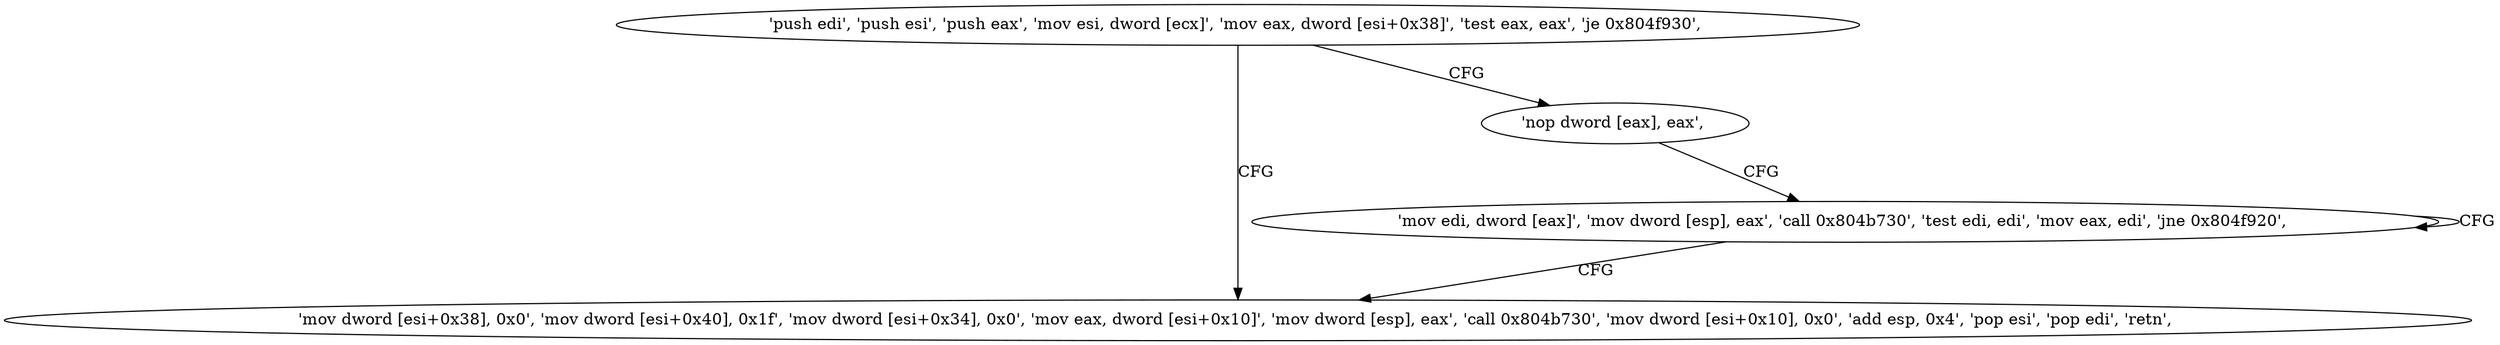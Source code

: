 digraph "func" {
"134543632" [label = "'push edi', 'push esi', 'push eax', 'mov esi, dword [ecx]', 'mov eax, dword [esi+0x38]', 'test eax, eax', 'je 0x804f930', " ]
"134543664" [label = "'mov dword [esi+0x38], 0x0', 'mov dword [esi+0x40], 0x1f', 'mov dword [esi+0x34], 0x0', 'mov eax, dword [esi+0x10]', 'mov dword [esp], eax', 'call 0x804b730', 'mov dword [esi+0x10], 0x0', 'add esp, 0x4', 'pop esi', 'pop edi', 'retn', " ]
"134543644" [label = "'nop dword [eax], eax', " ]
"134543648" [label = "'mov edi, dword [eax]', 'mov dword [esp], eax', 'call 0x804b730', 'test edi, edi', 'mov eax, edi', 'jne 0x804f920', " ]
"134543632" -> "134543664" [ label = "CFG" ]
"134543632" -> "134543644" [ label = "CFG" ]
"134543644" -> "134543648" [ label = "CFG" ]
"134543648" -> "134543648" [ label = "CFG" ]
"134543648" -> "134543664" [ label = "CFG" ]
}
